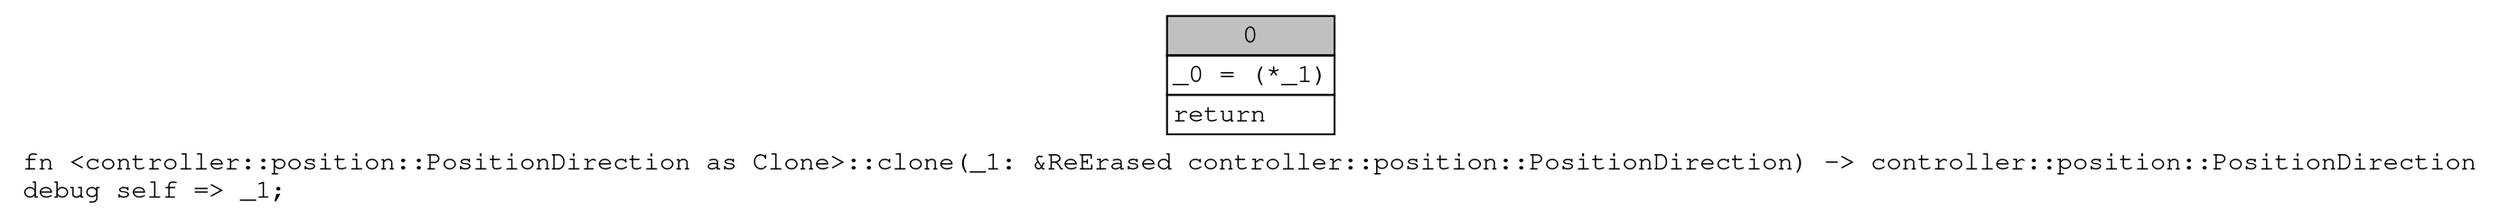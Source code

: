 digraph Mir_0_4731 {
    graph [fontname="Courier, monospace"];
    node [fontname="Courier, monospace"];
    edge [fontname="Courier, monospace"];
    label=<fn &lt;controller::position::PositionDirection as Clone&gt;::clone(_1: &amp;ReErased controller::position::PositionDirection) -&gt; controller::position::PositionDirection<br align="left"/>debug self =&gt; _1;<br align="left"/>>;
    bb0__0_4731 [shape="none", label=<<table border="0" cellborder="1" cellspacing="0"><tr><td bgcolor="gray" align="center" colspan="1">0</td></tr><tr><td align="left" balign="left">_0 = (*_1)<br/></td></tr><tr><td align="left">return</td></tr></table>>];
}
